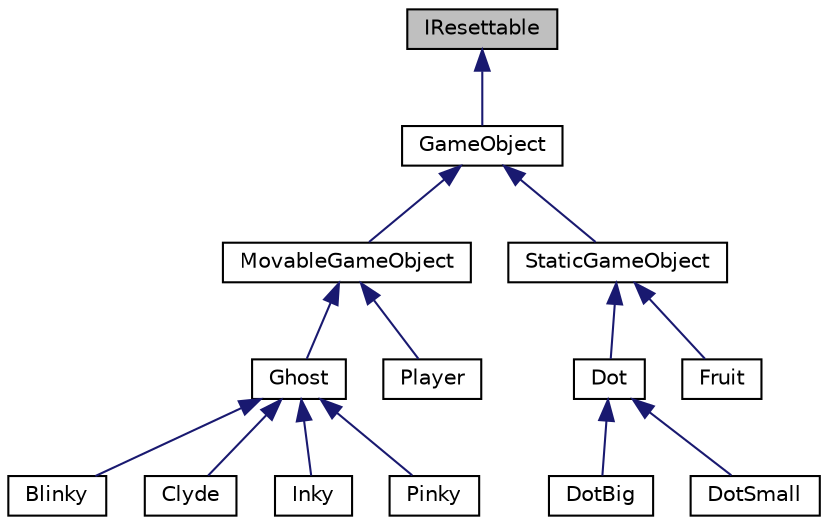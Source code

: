 digraph "IResettable"
{
 // LATEX_PDF_SIZE
  edge [fontname="Helvetica",fontsize="10",labelfontname="Helvetica",labelfontsize="10"];
  node [fontname="Helvetica",fontsize="10",shape=record];
  Node1 [label="IResettable",height=0.2,width=0.4,color="black", fillcolor="grey75", style="filled", fontcolor="black",tooltip="The IResettable interface, which is implemented by classes that need to be reset when the game is res..."];
  Node1 -> Node2 [dir="back",color="midnightblue",fontsize="10",style="solid",fontname="Helvetica"];
  Node2 [label="GameObject",height=0.2,width=0.4,color="black", fillcolor="white", style="filled",URL="$classGameObject.html",tooltip=" "];
  Node2 -> Node3 [dir="back",color="midnightblue",fontsize="10",style="solid",fontname="Helvetica"];
  Node3 [label="MovableGameObject",height=0.2,width=0.4,color="black", fillcolor="white", style="filled",URL="$classMovableGameObject.html",tooltip="A class representing a game object that can move."];
  Node3 -> Node4 [dir="back",color="midnightblue",fontsize="10",style="solid",fontname="Helvetica"];
  Node4 [label="Ghost",height=0.2,width=0.4,color="black", fillcolor="white", style="filled",URL="$classGhost.html",tooltip="The Ghost class manages a single ghost in the game."];
  Node4 -> Node5 [dir="back",color="midnightblue",fontsize="10",style="solid",fontname="Helvetica"];
  Node5 [label="Blinky",height=0.2,width=0.4,color="black", fillcolor="white", style="filled",URL="$classBlinky.html",tooltip="The Blinky class represents the red ghost in the game."];
  Node4 -> Node6 [dir="back",color="midnightblue",fontsize="10",style="solid",fontname="Helvetica"];
  Node6 [label="Clyde",height=0.2,width=0.4,color="black", fillcolor="white", style="filled",URL="$classClyde.html",tooltip="A class that represents the Clyde ghost in the game."];
  Node4 -> Node7 [dir="back",color="midnightblue",fontsize="10",style="solid",fontname="Helvetica"];
  Node7 [label="Inky",height=0.2,width=0.4,color="black", fillcolor="white", style="filled",URL="$classInky.html",tooltip="The Inky class represents the cyan ghost in the game. Inherits from the Ghost class and defines the s..."];
  Node4 -> Node8 [dir="back",color="midnightblue",fontsize="10",style="solid",fontname="Helvetica"];
  Node8 [label="Pinky",height=0.2,width=0.4,color="black", fillcolor="white", style="filled",URL="$classPinky.html",tooltip="The Pinky class represents the pink ghost in the game."];
  Node3 -> Node9 [dir="back",color="midnightblue",fontsize="10",style="solid",fontname="Helvetica"];
  Node9 [label="Player",height=0.2,width=0.4,color="black", fillcolor="white", style="filled",URL="$classPlayer.html",tooltip="Main pac-man player object."];
  Node2 -> Node10 [dir="back",color="midnightblue",fontsize="10",style="solid",fontname="Helvetica"];
  Node10 [label="StaticGameObject",height=0.2,width=0.4,color="black", fillcolor="white", style="filled",URL="$classStaticGameObject.html",tooltip="Base class for static game objects like dots and fruits."];
  Node10 -> Node11 [dir="back",color="midnightblue",fontsize="10",style="solid",fontname="Helvetica"];
  Node11 [label="Dot",height=0.2,width=0.4,color="black", fillcolor="white", style="filled",URL="$classDot.html",tooltip=" "];
  Node11 -> Node12 [dir="back",color="midnightblue",fontsize="10",style="solid",fontname="Helvetica"];
  Node12 [label="DotBig",height=0.2,width=0.4,color="black", fillcolor="white", style="filled",URL="$classDotBig.html",tooltip="The DotBig class represents the big dots that are eaten by Pacman."];
  Node11 -> Node13 [dir="back",color="midnightblue",fontsize="10",style="solid",fontname="Helvetica"];
  Node13 [label="DotSmall",height=0.2,width=0.4,color="black", fillcolor="white", style="filled",URL="$classDotSmall.html",tooltip="The DotSmall class, which represents the small dots that Pacman can eat."];
  Node10 -> Node14 [dir="back",color="midnightblue",fontsize="10",style="solid",fontname="Helvetica"];
  Node14 [label="Fruit",height=0.2,width=0.4,color="black", fillcolor="white", style="filled",URL="$classFruit.html",tooltip="The Fruit class."];
}
